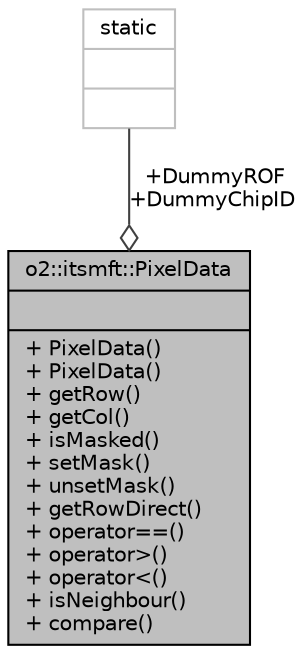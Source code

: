 digraph "o2::itsmft::PixelData"
{
 // INTERACTIVE_SVG=YES
  bgcolor="transparent";
  edge [fontname="Helvetica",fontsize="10",labelfontname="Helvetica",labelfontsize="10"];
  node [fontname="Helvetica",fontsize="10",shape=record];
  Node1 [label="{o2::itsmft::PixelData\n||+ PixelData()\l+ PixelData()\l+ getRow()\l+ getCol()\l+ isMasked()\l+ setMask()\l+ unsetMask()\l+ getRowDirect()\l+ operator==()\l+ operator\>()\l+ operator\<()\l+ isNeighbour()\l+ compare()\l}",height=0.2,width=0.4,color="black", fillcolor="grey75", style="filled", fontcolor="black"];
  Node2 -> Node1 [color="grey25",fontsize="10",style="solid",label=" +DummyROF\n+DummyChipID" ,arrowhead="odiamond",fontname="Helvetica"];
  Node2 [label="{static\n||}",height=0.2,width=0.4,color="grey75"];
}
